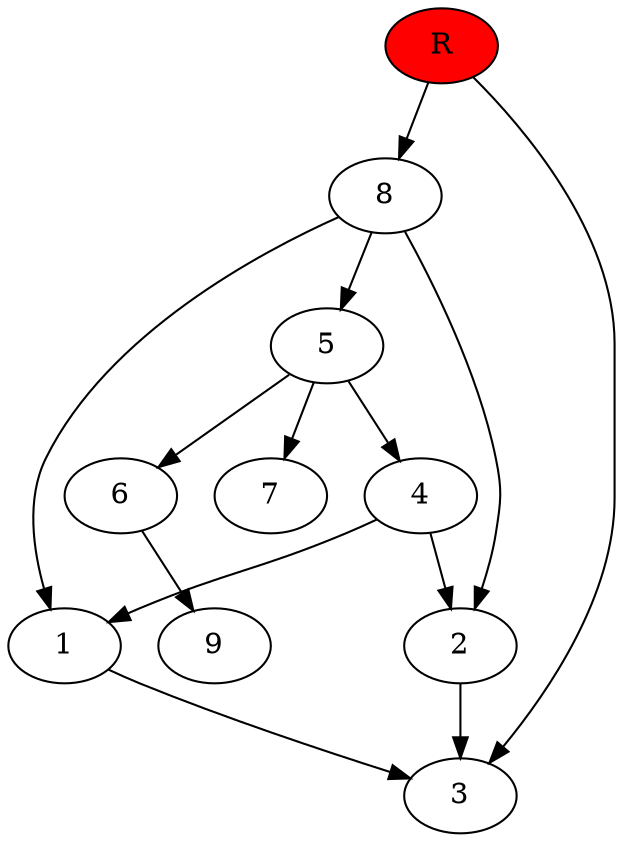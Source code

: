 digraph prb18815 {
	1
	2
	3
	4
	5
	6
	7
	8
	R [fillcolor="#ff0000" style=filled]
	1 -> 3
	2 -> 3
	4 -> 1
	4 -> 2
	5 -> 4
	5 -> 6
	5 -> 7
	6 -> 9
	8 -> 1
	8 -> 2
	8 -> 5
	R -> 3
	R -> 8
}
